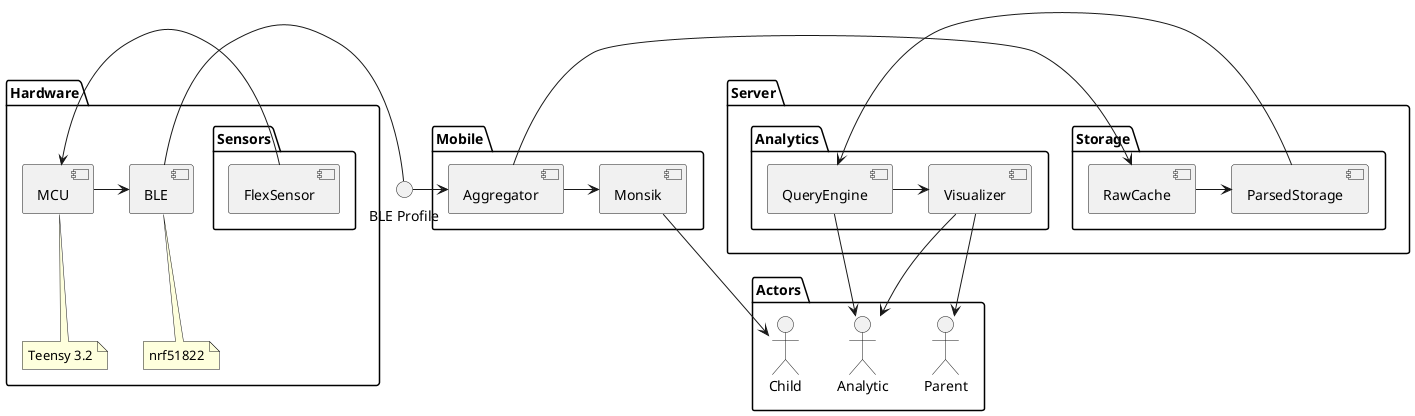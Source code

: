 @startuml
skinparam componentStyle uml2

interface "BLE Profile" [[https://github.com/motorica-org/telemetry-docs/wiki/BLE-Profile]]

package Hardware {
    component MCU
    component BLE

    package Sensors {
        [FlexSensor] -> [MCU]
    }

    [MCU] -> [BLE]
    [BLE] - (BLE Profile)

    note bottom of [MCU]: Teensy 3.2
    note bottom of [BLE]: nrf51822
}

package Mobile {
    (BLE Profile) -> [Aggregator]
    [Aggregator] -> [Monsik]
}

package Server {
    package Storage {
        [Aggregator] -> [RawCache]
        [RawCache] -> [ParsedStorage]
    }
    package Analytics {
        [ParsedStorage] -> [QueryEngine]
        [QueryEngine] -> [Visualizer]
    }
}

package Actors {
    actor Child
    actor Parent
    actor Analytic

    Child <- [Monsik]

    Parent <- [Visualizer]

    Analytic <-u- [QueryEngine]
    Analytic <-u- [Visualizer]
}
@enduml
